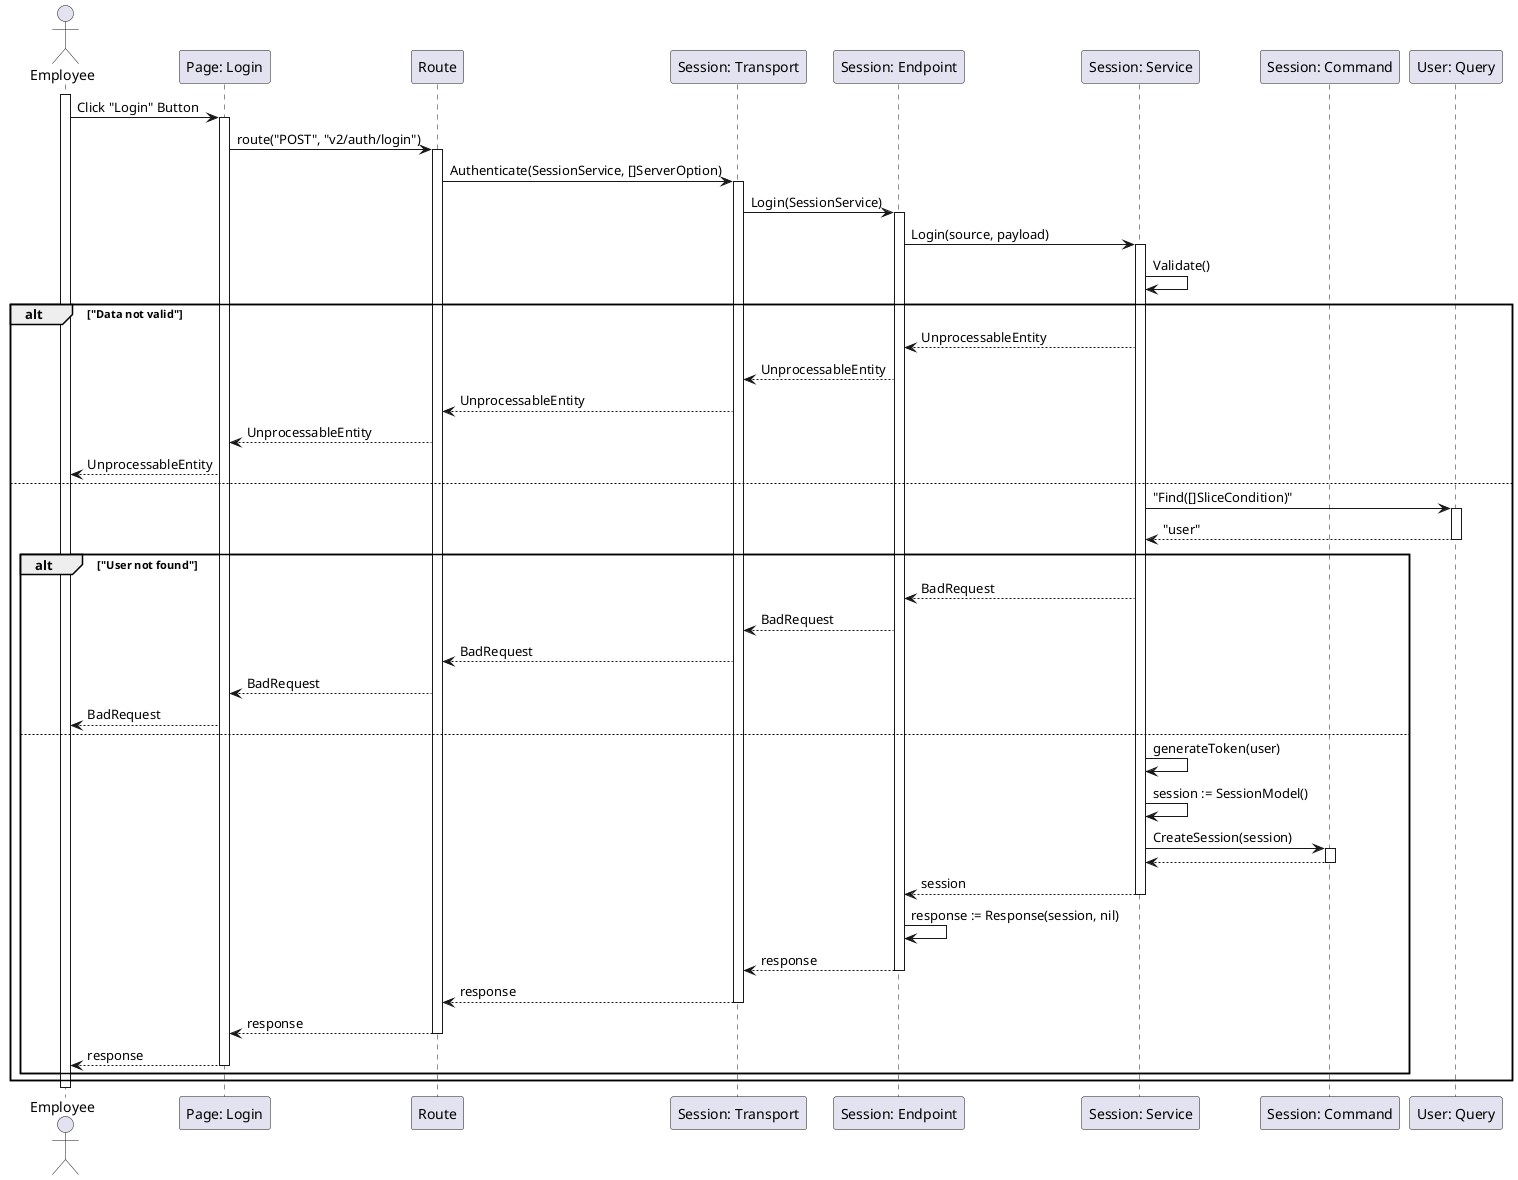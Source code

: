 @startuml Login

actor Employee
participant "Page: Login" as LoginPage
participant "Route" as Route
participant "Session: Transport" as SessionTransport
participant "Session: Endpoint" as SessionEndpoint
participant "Session: Service" as SessionService
participant "Session: Command" as SessionCommand
participant "User: Query" as UserQuery

activate Employee

Employee->LoginPage: Click "Login" Button
activate LoginPage
LoginPage->Route: route("POST", "v2/auth/login")
activate Route
Route->SessionTransport: Authenticate(SessionService, []ServerOption)
activate SessionTransport
SessionTransport->SessionEndpoint: Login(SessionService)
activate SessionEndpoint
SessionEndpoint->SessionService: Login(source, payload)
activate SessionService
SessionService->SessionService: Validate()

alt "Data not valid"
    SessionService-->SessionEndpoint: UnprocessableEntity
    SessionEndpoint-->SessionTransport: UnprocessableEntity
    SessionTransport-->Route: UnprocessableEntity
    Route-->LoginPage: UnprocessableEntity
    LoginPage-->Employee: UnprocessableEntity
else
    SessionService->UserQuery: "Find([]SliceCondition)"
    activate UserQuery
    UserQuery-->SessionService: "user"
    deactivate UserQuery

    alt "User not found"
        SessionService-->SessionEndpoint: BadRequest
        SessionEndpoint-->SessionTransport: BadRequest
        SessionTransport-->Route: BadRequest
        Route-->LoginPage: BadRequest
        LoginPage-->Employee: BadRequest
    else
        SessionService->SessionService: generateToken(user)
        SessionService->SessionService: session := SessionModel()
        SessionService->SessionCommand: CreateSession(session)
        activate SessionCommand
        SessionCommand-->SessionService
        deactivate SessionCommand
        SessionService-->SessionEndpoint: session
        deactivate SessionService
        SessionEndpoint->SessionEndpoint: response := Response(session, nil)
        SessionEndpoint-->SessionTransport: response
        deactivate SessionEndpoint
        SessionTransport-->Route: response
        deactivate SessionTransport
        Route-->LoginPage: response
        deactivate Route
        LoginPage-->Employee: response
        deactivate LoginPage
    end
end

deactivate Employee

@enduml